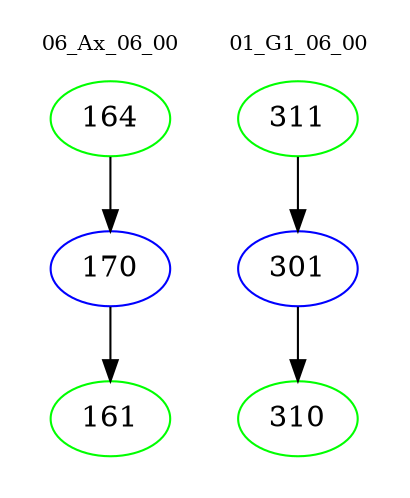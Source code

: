 digraph{
subgraph cluster_0 {
color = white
label = "06_Ax_06_00";
fontsize=10;
T0_164 [label="164", color="green"]
T0_164 -> T0_170 [color="black"]
T0_170 [label="170", color="blue"]
T0_170 -> T0_161 [color="black"]
T0_161 [label="161", color="green"]
}
subgraph cluster_1 {
color = white
label = "01_G1_06_00";
fontsize=10;
T1_311 [label="311", color="green"]
T1_311 -> T1_301 [color="black"]
T1_301 [label="301", color="blue"]
T1_301 -> T1_310 [color="black"]
T1_310 [label="310", color="green"]
}
}
